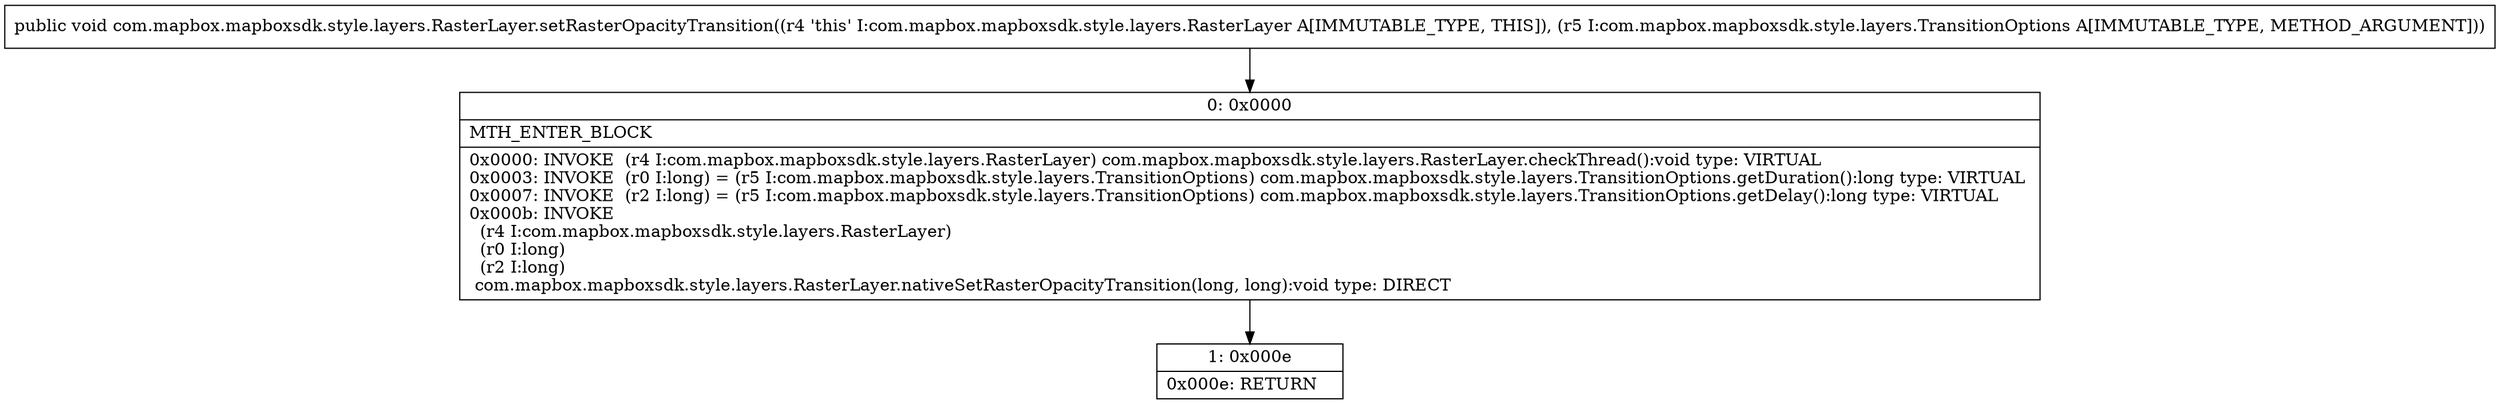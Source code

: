 digraph "CFG forcom.mapbox.mapboxsdk.style.layers.RasterLayer.setRasterOpacityTransition(Lcom\/mapbox\/mapboxsdk\/style\/layers\/TransitionOptions;)V" {
Node_0 [shape=record,label="{0\:\ 0x0000|MTH_ENTER_BLOCK\l|0x0000: INVOKE  (r4 I:com.mapbox.mapboxsdk.style.layers.RasterLayer) com.mapbox.mapboxsdk.style.layers.RasterLayer.checkThread():void type: VIRTUAL \l0x0003: INVOKE  (r0 I:long) = (r5 I:com.mapbox.mapboxsdk.style.layers.TransitionOptions) com.mapbox.mapboxsdk.style.layers.TransitionOptions.getDuration():long type: VIRTUAL \l0x0007: INVOKE  (r2 I:long) = (r5 I:com.mapbox.mapboxsdk.style.layers.TransitionOptions) com.mapbox.mapboxsdk.style.layers.TransitionOptions.getDelay():long type: VIRTUAL \l0x000b: INVOKE  \l  (r4 I:com.mapbox.mapboxsdk.style.layers.RasterLayer)\l  (r0 I:long)\l  (r2 I:long)\l com.mapbox.mapboxsdk.style.layers.RasterLayer.nativeSetRasterOpacityTransition(long, long):void type: DIRECT \l}"];
Node_1 [shape=record,label="{1\:\ 0x000e|0x000e: RETURN   \l}"];
MethodNode[shape=record,label="{public void com.mapbox.mapboxsdk.style.layers.RasterLayer.setRasterOpacityTransition((r4 'this' I:com.mapbox.mapboxsdk.style.layers.RasterLayer A[IMMUTABLE_TYPE, THIS]), (r5 I:com.mapbox.mapboxsdk.style.layers.TransitionOptions A[IMMUTABLE_TYPE, METHOD_ARGUMENT])) }"];
MethodNode -> Node_0;
Node_0 -> Node_1;
}

